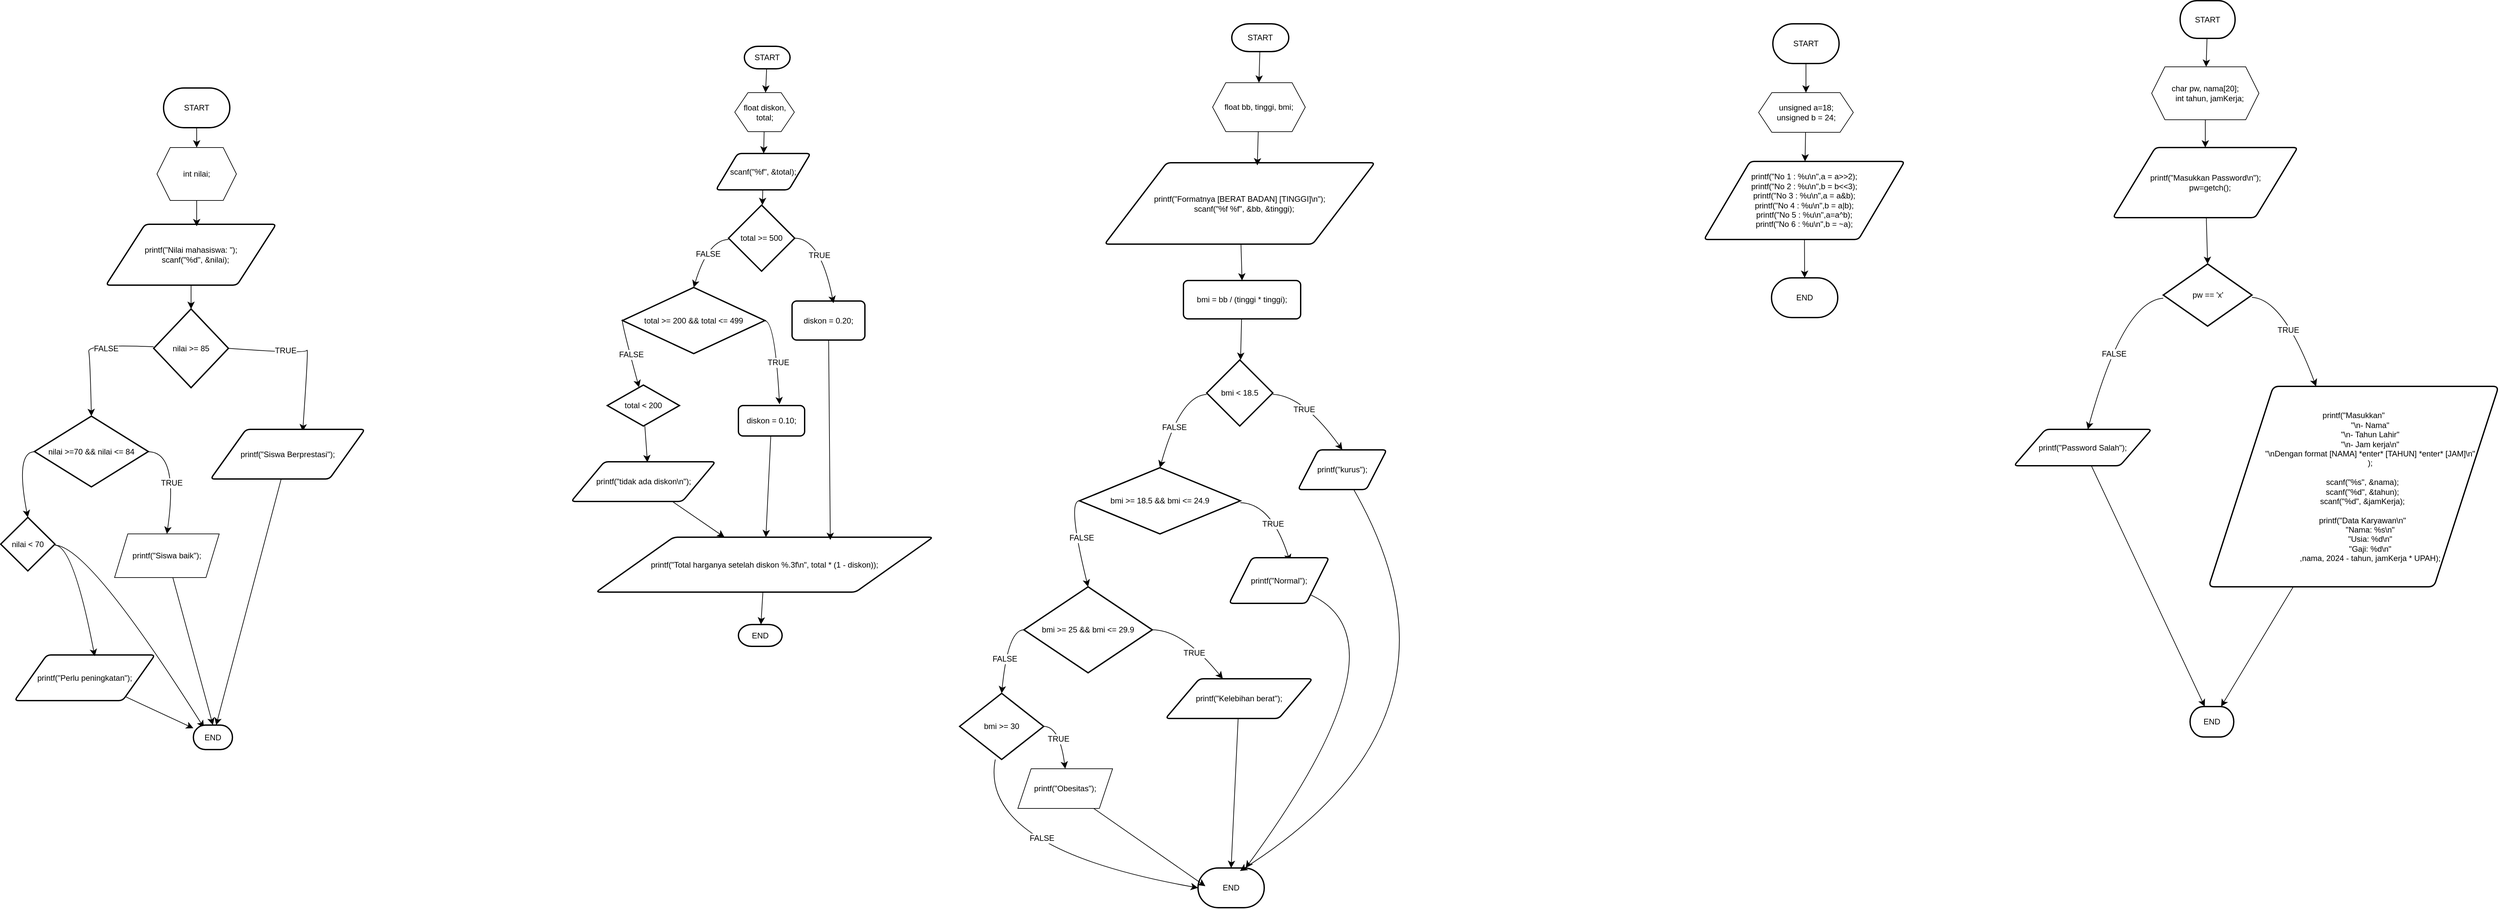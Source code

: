<mxfile version="24.8.0">
  <diagram name="Page-1" id="N0bk4-22KpHHaJqFf_WZ">
    <mxGraphModel dx="1442" dy="1932" grid="0" gridSize="10" guides="1" tooltips="1" connect="1" arrows="1" fold="1" page="0" pageScale="1" pageWidth="850" pageHeight="1100" math="1" shadow="0">
      <root>
        <mxCell id="0" />
        <mxCell id="1" parent="0" />
        <mxCell id="aW1ubNaQqkT1TN15lFtm-4" style="edgeStyle=none;curved=1;rounded=0;orthogonalLoop=1;jettySize=auto;html=1;fontSize=12;startSize=8;endSize=8;" edge="1" parent="1" source="aW1ubNaQqkT1TN15lFtm-1" target="aW1ubNaQqkT1TN15lFtm-3">
          <mxGeometry relative="1" as="geometry" />
        </mxCell>
        <mxCell id="aW1ubNaQqkT1TN15lFtm-1" value="START" style="strokeWidth=2;html=1;shape=mxgraph.flowchart.terminator;whiteSpace=wrap;" vertex="1" parent="1">
          <mxGeometry x="148" y="-237" width="100" height="60" as="geometry" />
        </mxCell>
        <mxCell id="aW1ubNaQqkT1TN15lFtm-2" value="printf(&quot;Nilai mahasiswa: &quot;);&#xa;    scanf(&quot;%d&quot;, &amp;nilai);" style="shape=parallelogram;html=1;strokeWidth=2;perimeter=parallelogramPerimeter;whiteSpace=wrap;rounded=1;arcSize=12;size=0.23;" vertex="1" parent="1">
          <mxGeometry x="61" y="-31" width="257" height="92" as="geometry" />
        </mxCell>
        <mxCell id="aW1ubNaQqkT1TN15lFtm-3" value="int nilai;" style="shape=hexagon;perimeter=hexagonPerimeter2;whiteSpace=wrap;html=1;fixedSize=1;" vertex="1" parent="1">
          <mxGeometry x="138" y="-147" width="120" height="80" as="geometry" />
        </mxCell>
        <mxCell id="aW1ubNaQqkT1TN15lFtm-5" style="edgeStyle=none;curved=1;rounded=0;orthogonalLoop=1;jettySize=auto;html=1;entryX=0.533;entryY=0.033;entryDx=0;entryDy=0;entryPerimeter=0;fontSize=12;startSize=8;endSize=8;" edge="1" parent="1" source="aW1ubNaQqkT1TN15lFtm-3" target="aW1ubNaQqkT1TN15lFtm-2">
          <mxGeometry relative="1" as="geometry" />
        </mxCell>
        <mxCell id="aW1ubNaQqkT1TN15lFtm-9" style="edgeStyle=none;curved=1;rounded=0;orthogonalLoop=1;jettySize=auto;html=1;fontSize=12;startSize=8;endSize=8;exitX=1;exitY=0.5;exitDx=0;exitDy=0;exitPerimeter=0;entryX=0.597;entryY=0.04;entryDx=0;entryDy=0;entryPerimeter=0;" edge="1" parent="1" source="aW1ubNaQqkT1TN15lFtm-6" target="aW1ubNaQqkT1TN15lFtm-8">
          <mxGeometry relative="1" as="geometry">
            <mxPoint x="361" y="157" as="targetPoint" />
            <mxPoint x="246" y="160.002" as="sourcePoint" />
            <Array as="points">
              <mxPoint x="362" y="165" />
              <mxPoint x="367" y="154" />
            </Array>
          </mxGeometry>
        </mxCell>
        <mxCell id="aW1ubNaQqkT1TN15lFtm-12" value="TRUE" style="edgeLabel;html=1;align=center;verticalAlign=middle;resizable=0;points=[];fontSize=12;" vertex="1" connectable="0" parent="aW1ubNaQqkT1TN15lFtm-9">
          <mxGeometry x="-0.33" y="3" relative="1" as="geometry">
            <mxPoint as="offset" />
          </mxGeometry>
        </mxCell>
        <mxCell id="aW1ubNaQqkT1TN15lFtm-6" value="nilai &gt;= 85" style="strokeWidth=2;html=1;shape=mxgraph.flowchart.decision;whiteSpace=wrap;" vertex="1" parent="1">
          <mxGeometry x="133" y="97" width="113" height="119" as="geometry" />
        </mxCell>
        <mxCell id="aW1ubNaQqkT1TN15lFtm-7" style="edgeStyle=none;curved=1;rounded=0;orthogonalLoop=1;jettySize=auto;html=1;entryX=0.5;entryY=0;entryDx=0;entryDy=0;entryPerimeter=0;fontSize=12;startSize=8;endSize=8;" edge="1" parent="1" source="aW1ubNaQqkT1TN15lFtm-2" target="aW1ubNaQqkT1TN15lFtm-6">
          <mxGeometry relative="1" as="geometry" />
        </mxCell>
        <mxCell id="aW1ubNaQqkT1TN15lFtm-28" style="edgeStyle=none;curved=1;rounded=0;orthogonalLoop=1;jettySize=auto;html=1;fontSize=12;startSize=8;endSize=8;" edge="1" parent="1" source="aW1ubNaQqkT1TN15lFtm-8" target="aW1ubNaQqkT1TN15lFtm-27">
          <mxGeometry relative="1" as="geometry" />
        </mxCell>
        <mxCell id="aW1ubNaQqkT1TN15lFtm-8" value="printf(&quot;Siswa Berprestasi&quot;);" style="shape=parallelogram;html=1;strokeWidth=2;perimeter=parallelogramPerimeter;whiteSpace=wrap;rounded=1;arcSize=12;size=0.23;" vertex="1" parent="1">
          <mxGeometry x="219" y="279" width="233" height="75" as="geometry" />
        </mxCell>
        <mxCell id="aW1ubNaQqkT1TN15lFtm-20" style="edgeStyle=none;curved=1;rounded=0;orthogonalLoop=1;jettySize=auto;html=1;entryX=0.5;entryY=0;entryDx=0;entryDy=0;fontSize=12;startSize=8;endSize=8;" edge="1" parent="1" source="aW1ubNaQqkT1TN15lFtm-13" target="aW1ubNaQqkT1TN15lFtm-19">
          <mxGeometry relative="1" as="geometry">
            <Array as="points">
              <mxPoint x="171" y="313" />
            </Array>
          </mxGeometry>
        </mxCell>
        <mxCell id="aW1ubNaQqkT1TN15lFtm-21" value="TRUE" style="edgeLabel;html=1;align=center;verticalAlign=middle;resizable=0;points=[];fontSize=12;" vertex="1" connectable="0" parent="aW1ubNaQqkT1TN15lFtm-20">
          <mxGeometry x="0.099" y="-4" relative="1" as="geometry">
            <mxPoint as="offset" />
          </mxGeometry>
        </mxCell>
        <mxCell id="aW1ubNaQqkT1TN15lFtm-13" value="nilai &gt;=70 &amp;&amp; nilai &lt;= 84" style="strokeWidth=2;html=1;shape=mxgraph.flowchart.decision;whiteSpace=wrap;" vertex="1" parent="1">
          <mxGeometry x="-47" y="259" width="172" height="107" as="geometry" />
        </mxCell>
        <mxCell id="aW1ubNaQqkT1TN15lFtm-14" style="edgeStyle=none;curved=1;rounded=0;orthogonalLoop=1;jettySize=auto;html=1;entryX=0.5;entryY=0;entryDx=0;entryDy=0;entryPerimeter=0;fontSize=12;startSize=8;endSize=8;" edge="1" parent="1" source="aW1ubNaQqkT1TN15lFtm-6" target="aW1ubNaQqkT1TN15lFtm-13">
          <mxGeometry relative="1" as="geometry">
            <Array as="points">
              <mxPoint x="33" y="150" />
              <mxPoint x="37" y="172" />
            </Array>
          </mxGeometry>
        </mxCell>
        <mxCell id="aW1ubNaQqkT1TN15lFtm-15" value="FALSE" style="edgeLabel;html=1;align=center;verticalAlign=middle;resizable=0;points=[];fontSize=12;" vertex="1" connectable="0" parent="aW1ubNaQqkT1TN15lFtm-14">
          <mxGeometry x="-0.309" y="6" relative="1" as="geometry">
            <mxPoint as="offset" />
          </mxGeometry>
        </mxCell>
        <mxCell id="aW1ubNaQqkT1TN15lFtm-19" value="printf(&quot;Siswa baik&quot;);" style="shape=parallelogram;perimeter=parallelogramPerimeter;whiteSpace=wrap;html=1;fixedSize=1;" vertex="1" parent="1">
          <mxGeometry x="74" y="437" width="158" height="66" as="geometry" />
        </mxCell>
        <mxCell id="aW1ubNaQqkT1TN15lFtm-31" style="edgeStyle=none;curved=1;rounded=0;orthogonalLoop=1;jettySize=auto;html=1;fontSize=12;startSize=8;endSize=8;entryX=0.271;entryY=0.108;entryDx=0;entryDy=0;entryPerimeter=0;" edge="1" parent="1" source="aW1ubNaQqkT1TN15lFtm-23" target="aW1ubNaQqkT1TN15lFtm-27">
          <mxGeometry relative="1" as="geometry">
            <mxPoint x="-121" y="808" as="targetPoint" />
            <Array as="points">
              <mxPoint x="36" y="456" />
            </Array>
          </mxGeometry>
        </mxCell>
        <mxCell id="aW1ubNaQqkT1TN15lFtm-23" value="nilai &lt; 70" style="strokeWidth=2;html=1;shape=mxgraph.flowchart.decision;whiteSpace=wrap;" vertex="1" parent="1">
          <mxGeometry x="-98" y="412" width="82" height="81" as="geometry" />
        </mxCell>
        <mxCell id="aW1ubNaQqkT1TN15lFtm-24" style="edgeStyle=none;curved=1;rounded=0;orthogonalLoop=1;jettySize=auto;html=1;entryX=0.5;entryY=0;entryDx=0;entryDy=0;entryPerimeter=0;fontSize=12;startSize=8;endSize=8;" edge="1" parent="1" source="aW1ubNaQqkT1TN15lFtm-13" target="aW1ubNaQqkT1TN15lFtm-23">
          <mxGeometry relative="1" as="geometry">
            <Array as="points">
              <mxPoint x="-76" y="313" />
            </Array>
          </mxGeometry>
        </mxCell>
        <mxCell id="aW1ubNaQqkT1TN15lFtm-30" style="edgeStyle=none;curved=1;rounded=0;orthogonalLoop=1;jettySize=auto;html=1;fontSize=12;startSize=8;endSize=8;" edge="1" parent="1" source="aW1ubNaQqkT1TN15lFtm-25" target="aW1ubNaQqkT1TN15lFtm-27">
          <mxGeometry relative="1" as="geometry" />
        </mxCell>
        <mxCell id="aW1ubNaQqkT1TN15lFtm-25" value="printf(&quot;Perlu peningkatan&quot;);" style="shape=parallelogram;html=1;strokeWidth=2;perimeter=parallelogramPerimeter;whiteSpace=wrap;rounded=1;arcSize=12;size=0.23;" vertex="1" parent="1">
          <mxGeometry x="-77" y="620" width="212" height="69" as="geometry" />
        </mxCell>
        <mxCell id="aW1ubNaQqkT1TN15lFtm-26" style="edgeStyle=none;curved=1;rounded=0;orthogonalLoop=1;jettySize=auto;html=1;entryX=0.571;entryY=0.029;entryDx=0;entryDy=0;entryPerimeter=0;fontSize=12;startSize=8;endSize=8;" edge="1" parent="1" source="aW1ubNaQqkT1TN15lFtm-23" target="aW1ubNaQqkT1TN15lFtm-25">
          <mxGeometry relative="1" as="geometry">
            <Array as="points">
              <mxPoint x="12" y="455" />
            </Array>
          </mxGeometry>
        </mxCell>
        <mxCell id="aW1ubNaQqkT1TN15lFtm-27" value="END" style="strokeWidth=2;html=1;shape=mxgraph.flowchart.terminator;whiteSpace=wrap;" vertex="1" parent="1">
          <mxGeometry x="193" y="726" width="59" height="37" as="geometry" />
        </mxCell>
        <mxCell id="aW1ubNaQqkT1TN15lFtm-29" style="edgeStyle=none;curved=1;rounded=0;orthogonalLoop=1;jettySize=auto;html=1;entryX=0.5;entryY=0;entryDx=0;entryDy=0;entryPerimeter=0;fontSize=12;startSize=8;endSize=8;" edge="1" parent="1" source="aW1ubNaQqkT1TN15lFtm-19" target="aW1ubNaQqkT1TN15lFtm-27">
          <mxGeometry relative="1" as="geometry" />
        </mxCell>
        <mxCell id="aW1ubNaQqkT1TN15lFtm-34" style="edgeStyle=none;curved=1;rounded=0;orthogonalLoop=1;jettySize=auto;html=1;fontSize=12;startSize=8;endSize=8;" edge="1" parent="1" source="aW1ubNaQqkT1TN15lFtm-32" target="aW1ubNaQqkT1TN15lFtm-33">
          <mxGeometry relative="1" as="geometry" />
        </mxCell>
        <mxCell id="aW1ubNaQqkT1TN15lFtm-32" value="START" style="strokeWidth=2;html=1;shape=mxgraph.flowchart.terminator;whiteSpace=wrap;" vertex="1" parent="1">
          <mxGeometry x="1025" y="-300" width="69" height="34" as="geometry" />
        </mxCell>
        <mxCell id="aW1ubNaQqkT1TN15lFtm-37" style="edgeStyle=none;curved=1;rounded=0;orthogonalLoop=1;jettySize=auto;html=1;fontSize=12;startSize=8;endSize=8;" edge="1" parent="1" source="aW1ubNaQqkT1TN15lFtm-33" target="aW1ubNaQqkT1TN15lFtm-36">
          <mxGeometry relative="1" as="geometry" />
        </mxCell>
        <mxCell id="aW1ubNaQqkT1TN15lFtm-33" value="float diskon, total;" style="shape=hexagon;perimeter=hexagonPerimeter2;whiteSpace=wrap;html=1;fixedSize=1;" vertex="1" parent="1">
          <mxGeometry x="1010.5" y="-230" width="90" height="59" as="geometry" />
        </mxCell>
        <mxCell id="aW1ubNaQqkT1TN15lFtm-39" style="edgeStyle=none;curved=1;rounded=0;orthogonalLoop=1;jettySize=auto;html=1;fontSize=12;startSize=8;endSize=8;" edge="1" parent="1" source="aW1ubNaQqkT1TN15lFtm-36" target="aW1ubNaQqkT1TN15lFtm-38">
          <mxGeometry relative="1" as="geometry" />
        </mxCell>
        <mxCell id="aW1ubNaQqkT1TN15lFtm-36" value="scanf(&quot;%f&quot;, &amp;total);" style="shape=parallelogram;html=1;strokeWidth=2;perimeter=parallelogramPerimeter;whiteSpace=wrap;rounded=1;arcSize=12;size=0.23;" vertex="1" parent="1">
          <mxGeometry x="982" y="-138" width="143" height="55" as="geometry" />
        </mxCell>
        <mxCell id="aW1ubNaQqkT1TN15lFtm-38" value="total &gt;= 500" style="strokeWidth=2;html=1;shape=mxgraph.flowchart.decision;whiteSpace=wrap;" vertex="1" parent="1">
          <mxGeometry x="1001" y="-60" width="100" height="100" as="geometry" />
        </mxCell>
        <mxCell id="aW1ubNaQqkT1TN15lFtm-40" value="diskon = 0.20;" style="rounded=1;whiteSpace=wrap;html=1;absoluteArcSize=1;arcSize=14;strokeWidth=2;" vertex="1" parent="1">
          <mxGeometry x="1097" y="85" width="110" height="59" as="geometry" />
        </mxCell>
        <mxCell id="aW1ubNaQqkT1TN15lFtm-41" style="edgeStyle=none;curved=1;rounded=0;orthogonalLoop=1;jettySize=auto;html=1;entryX=0.569;entryY=0.056;entryDx=0;entryDy=0;entryPerimeter=0;fontSize=12;startSize=8;endSize=8;" edge="1" parent="1" source="aW1ubNaQqkT1TN15lFtm-38" target="aW1ubNaQqkT1TN15lFtm-40">
          <mxGeometry relative="1" as="geometry">
            <Array as="points">
              <mxPoint x="1140" y="-10" />
            </Array>
          </mxGeometry>
        </mxCell>
        <mxCell id="aW1ubNaQqkT1TN15lFtm-49" value="TRUE" style="edgeLabel;html=1;align=center;verticalAlign=middle;resizable=0;points=[];fontSize=12;" vertex="1" connectable="0" parent="aW1ubNaQqkT1TN15lFtm-41">
          <mxGeometry x="-0.087" y="-7" relative="1" as="geometry">
            <mxPoint as="offset" />
          </mxGeometry>
        </mxCell>
        <mxCell id="aW1ubNaQqkT1TN15lFtm-43" value="total &gt;= 200 &amp;&amp; total &lt;= 499" style="strokeWidth=2;html=1;shape=mxgraph.flowchart.decision;whiteSpace=wrap;" vertex="1" parent="1">
          <mxGeometry x="841" y="64.5" width="215" height="100" as="geometry" />
        </mxCell>
        <mxCell id="aW1ubNaQqkT1TN15lFtm-44" style="edgeStyle=none;curved=1;rounded=0;orthogonalLoop=1;jettySize=auto;html=1;entryX=0.5;entryY=0;entryDx=0;entryDy=0;entryPerimeter=0;fontSize=12;startSize=8;endSize=8;" edge="1" parent="1" source="aW1ubNaQqkT1TN15lFtm-38" target="aW1ubNaQqkT1TN15lFtm-43">
          <mxGeometry relative="1" as="geometry">
            <Array as="points">
              <mxPoint x="970" y="-7" />
            </Array>
          </mxGeometry>
        </mxCell>
        <mxCell id="aW1ubNaQqkT1TN15lFtm-50" value="FALSE" style="edgeLabel;html=1;align=center;verticalAlign=middle;resizable=0;points=[];fontSize=12;" vertex="1" connectable="0" parent="aW1ubNaQqkT1TN15lFtm-44">
          <mxGeometry x="-0.047" y="6" relative="1" as="geometry">
            <mxPoint as="offset" />
          </mxGeometry>
        </mxCell>
        <mxCell id="aW1ubNaQqkT1TN15lFtm-58" style="edgeStyle=none;curved=1;rounded=0;orthogonalLoop=1;jettySize=auto;html=1;fontSize=12;startSize=8;endSize=8;" edge="1" parent="1" source="aW1ubNaQqkT1TN15lFtm-45" target="aW1ubNaQqkT1TN15lFtm-56">
          <mxGeometry relative="1" as="geometry" />
        </mxCell>
        <mxCell id="aW1ubNaQqkT1TN15lFtm-45" value="diskon = 0.10;" style="rounded=1;whiteSpace=wrap;html=1;absoluteArcSize=1;arcSize=14;strokeWidth=2;" vertex="1" parent="1">
          <mxGeometry x="1016" y="243" width="100" height="46" as="geometry" />
        </mxCell>
        <mxCell id="aW1ubNaQqkT1TN15lFtm-46" style="edgeStyle=none;curved=1;rounded=0;orthogonalLoop=1;jettySize=auto;html=1;entryX=0.621;entryY=-0.04;entryDx=0;entryDy=0;entryPerimeter=0;fontSize=12;startSize=8;endSize=8;" edge="1" parent="1" source="aW1ubNaQqkT1TN15lFtm-43" target="aW1ubNaQqkT1TN15lFtm-45">
          <mxGeometry relative="1" as="geometry">
            <Array as="points">
              <mxPoint x="1071" y="115" />
            </Array>
          </mxGeometry>
        </mxCell>
        <mxCell id="aW1ubNaQqkT1TN15lFtm-51" value="TRUE" style="edgeLabel;html=1;align=center;verticalAlign=middle;resizable=0;points=[];fontSize=12;" vertex="1" connectable="0" parent="aW1ubNaQqkT1TN15lFtm-46">
          <mxGeometry x="0.1" y="1" relative="1" as="geometry">
            <mxPoint as="offset" />
          </mxGeometry>
        </mxCell>
        <mxCell id="aW1ubNaQqkT1TN15lFtm-54" style="edgeStyle=none;curved=1;rounded=0;orthogonalLoop=1;jettySize=auto;html=1;entryX=0.528;entryY=0.012;entryDx=0;entryDy=0;fontSize=12;startSize=8;endSize=8;entryPerimeter=0;" edge="1" parent="1" source="aW1ubNaQqkT1TN15lFtm-47" target="aW1ubNaQqkT1TN15lFtm-53">
          <mxGeometry relative="1" as="geometry" />
        </mxCell>
        <mxCell id="aW1ubNaQqkT1TN15lFtm-47" value="total &lt; 200" style="strokeWidth=2;html=1;shape=mxgraph.flowchart.decision;whiteSpace=wrap;" vertex="1" parent="1">
          <mxGeometry x="818" y="212" width="109" height="62" as="geometry" />
        </mxCell>
        <mxCell id="aW1ubNaQqkT1TN15lFtm-48" style="edgeStyle=none;curved=1;rounded=0;orthogonalLoop=1;jettySize=auto;html=1;entryX=0.44;entryY=0.055;entryDx=0;entryDy=0;entryPerimeter=0;fontSize=12;startSize=8;endSize=8;" edge="1" parent="1" source="aW1ubNaQqkT1TN15lFtm-43" target="aW1ubNaQqkT1TN15lFtm-47">
          <mxGeometry relative="1" as="geometry">
            <Array as="points">
              <mxPoint x="838" y="113" />
            </Array>
          </mxGeometry>
        </mxCell>
        <mxCell id="aW1ubNaQqkT1TN15lFtm-52" value="FALSE" style="edgeLabel;html=1;align=center;verticalAlign=middle;resizable=0;points=[];fontSize=12;" vertex="1" connectable="0" parent="aW1ubNaQqkT1TN15lFtm-48">
          <mxGeometry x="0.055" y="1" relative="1" as="geometry">
            <mxPoint as="offset" />
          </mxGeometry>
        </mxCell>
        <mxCell id="aW1ubNaQqkT1TN15lFtm-59" style="edgeStyle=none;curved=1;rounded=0;orthogonalLoop=1;jettySize=auto;html=1;fontSize=12;startSize=8;endSize=8;" edge="1" parent="1" source="aW1ubNaQqkT1TN15lFtm-53" target="aW1ubNaQqkT1TN15lFtm-56">
          <mxGeometry relative="1" as="geometry" />
        </mxCell>
        <mxCell id="aW1ubNaQqkT1TN15lFtm-53" value="printf(&quot;tidak ada diskon\n&quot;);" style="shape=parallelogram;html=1;strokeWidth=2;perimeter=parallelogramPerimeter;whiteSpace=wrap;rounded=1;arcSize=12;size=0.23;" vertex="1" parent="1">
          <mxGeometry x="763.5" y="328" width="218" height="60" as="geometry" />
        </mxCell>
        <mxCell id="aW1ubNaQqkT1TN15lFtm-61" style="edgeStyle=none;curved=1;rounded=0;orthogonalLoop=1;jettySize=auto;html=1;fontSize=12;startSize=8;endSize=8;" edge="1" parent="1" source="aW1ubNaQqkT1TN15lFtm-56" target="aW1ubNaQqkT1TN15lFtm-60">
          <mxGeometry relative="1" as="geometry" />
        </mxCell>
        <mxCell id="aW1ubNaQqkT1TN15lFtm-56" value="printf(&quot;Total harganya setelah diskon %.3f\n&quot;, total * (1 - diskon));" style="shape=parallelogram;html=1;strokeWidth=2;perimeter=parallelogramPerimeter;whiteSpace=wrap;rounded=1;arcSize=12;size=0.23;" vertex="1" parent="1">
          <mxGeometry x="801" y="442" width="509" height="83" as="geometry" />
        </mxCell>
        <mxCell id="aW1ubNaQqkT1TN15lFtm-57" style="edgeStyle=none;curved=1;rounded=0;orthogonalLoop=1;jettySize=auto;html=1;entryX=0.695;entryY=0.05;entryDx=0;entryDy=0;entryPerimeter=0;fontSize=12;startSize=8;endSize=8;" edge="1" parent="1" source="aW1ubNaQqkT1TN15lFtm-40" target="aW1ubNaQqkT1TN15lFtm-56">
          <mxGeometry relative="1" as="geometry" />
        </mxCell>
        <mxCell id="aW1ubNaQqkT1TN15lFtm-60" value="END" style="strokeWidth=2;html=1;shape=mxgraph.flowchart.terminator;whiteSpace=wrap;" vertex="1" parent="1">
          <mxGeometry x="1016" y="574" width="66" height="33" as="geometry" />
        </mxCell>
        <mxCell id="aW1ubNaQqkT1TN15lFtm-64" style="edgeStyle=none;curved=1;rounded=0;orthogonalLoop=1;jettySize=auto;html=1;entryX=0.5;entryY=0;entryDx=0;entryDy=0;fontSize=12;startSize=8;endSize=8;" edge="1" parent="1" source="aW1ubNaQqkT1TN15lFtm-62" target="aW1ubNaQqkT1TN15lFtm-63">
          <mxGeometry relative="1" as="geometry" />
        </mxCell>
        <mxCell id="aW1ubNaQqkT1TN15lFtm-62" value="START" style="strokeWidth=2;html=1;shape=mxgraph.flowchart.terminator;whiteSpace=wrap;" vertex="1" parent="1">
          <mxGeometry x="1761" y="-334" width="86" height="42" as="geometry" />
        </mxCell>
        <mxCell id="aW1ubNaQqkT1TN15lFtm-63" value="float bb, tinggi, bmi;" style="shape=hexagon;perimeter=hexagonPerimeter2;whiteSpace=wrap;html=1;fixedSize=1;" vertex="1" parent="1">
          <mxGeometry x="1732" y="-245" width="140" height="74" as="geometry" />
        </mxCell>
        <mxCell id="aW1ubNaQqkT1TN15lFtm-68" style="edgeStyle=none;curved=1;rounded=0;orthogonalLoop=1;jettySize=auto;html=1;entryX=0.5;entryY=0;entryDx=0;entryDy=0;fontSize=12;startSize=8;endSize=8;" edge="1" parent="1" source="aW1ubNaQqkT1TN15lFtm-65" target="aW1ubNaQqkT1TN15lFtm-67">
          <mxGeometry relative="1" as="geometry" />
        </mxCell>
        <mxCell id="aW1ubNaQqkT1TN15lFtm-65" value="printf(&quot;Formatnya [BERAT BADAN] [TINGGI]\n&quot;);&#xa;    scanf(&quot;%f %f&quot;, &amp;bb, &amp;tinggi);" style="shape=parallelogram;html=1;strokeWidth=2;perimeter=parallelogramPerimeter;whiteSpace=wrap;rounded=1;arcSize=12;size=0.23;" vertex="1" parent="1">
          <mxGeometry x="1569" y="-124" width="408" height="123" as="geometry" />
        </mxCell>
        <mxCell id="aW1ubNaQqkT1TN15lFtm-66" style="edgeStyle=none;curved=1;rounded=0;orthogonalLoop=1;jettySize=auto;html=1;entryX=0.565;entryY=0.033;entryDx=0;entryDy=0;entryPerimeter=0;fontSize=12;startSize=8;endSize=8;" edge="1" parent="1" source="aW1ubNaQqkT1TN15lFtm-63" target="aW1ubNaQqkT1TN15lFtm-65">
          <mxGeometry relative="1" as="geometry" />
        </mxCell>
        <mxCell id="aW1ubNaQqkT1TN15lFtm-72" style="edgeStyle=none;curved=1;rounded=0;orthogonalLoop=1;jettySize=auto;html=1;fontSize=12;startSize=8;endSize=8;" edge="1" parent="1" source="aW1ubNaQqkT1TN15lFtm-67" target="aW1ubNaQqkT1TN15lFtm-69">
          <mxGeometry relative="1" as="geometry" />
        </mxCell>
        <mxCell id="aW1ubNaQqkT1TN15lFtm-67" value="bmi = bb / (tinggi * tinggi);" style="rounded=1;whiteSpace=wrap;html=1;absoluteArcSize=1;arcSize=14;strokeWidth=2;" vertex="1" parent="1">
          <mxGeometry x="1688" y="54" width="177" height="58" as="geometry" />
        </mxCell>
        <mxCell id="aW1ubNaQqkT1TN15lFtm-78" style="edgeStyle=none;curved=1;rounded=0;orthogonalLoop=1;jettySize=auto;html=1;entryX=0.5;entryY=0;entryDx=0;entryDy=0;fontSize=12;startSize=8;endSize=8;" edge="1" parent="1" source="aW1ubNaQqkT1TN15lFtm-69" target="aW1ubNaQqkT1TN15lFtm-77">
          <mxGeometry relative="1" as="geometry">
            <Array as="points">
              <mxPoint x="1869" y="228" />
            </Array>
          </mxGeometry>
        </mxCell>
        <mxCell id="aW1ubNaQqkT1TN15lFtm-85" value="TRUE" style="edgeLabel;html=1;align=center;verticalAlign=middle;resizable=0;points=[];fontSize=12;" vertex="1" connectable="0" parent="aW1ubNaQqkT1TN15lFtm-78">
          <mxGeometry x="-0.126" y="-12" relative="1" as="geometry">
            <mxPoint y="-1" as="offset" />
          </mxGeometry>
        </mxCell>
        <mxCell id="aW1ubNaQqkT1TN15lFtm-69" value="bmi &lt; 18.5" style="strokeWidth=2;html=1;shape=mxgraph.flowchart.decision;whiteSpace=wrap;" vertex="1" parent="1">
          <mxGeometry x="1723" y="174" width="100" height="100" as="geometry" />
        </mxCell>
        <mxCell id="aW1ubNaQqkT1TN15lFtm-80" style="edgeStyle=none;curved=1;rounded=0;orthogonalLoop=1;jettySize=auto;html=1;fontSize=12;startSize=8;endSize=8;entryX=0.608;entryY=0.084;entryDx=0;entryDy=0;entryPerimeter=0;" edge="1" parent="1" source="aW1ubNaQqkT1TN15lFtm-70" target="aW1ubNaQqkT1TN15lFtm-79">
          <mxGeometry relative="1" as="geometry">
            <mxPoint x="1851.846" y="387" as="targetPoint" />
            <Array as="points">
              <mxPoint x="1821" y="391" />
            </Array>
          </mxGeometry>
        </mxCell>
        <mxCell id="aW1ubNaQqkT1TN15lFtm-87" value="TRUE" style="edgeLabel;html=1;align=center;verticalAlign=middle;resizable=0;points=[];fontSize=12;" vertex="1" connectable="0" parent="aW1ubNaQqkT1TN15lFtm-80">
          <mxGeometry x="0.106" y="-8" relative="1" as="geometry">
            <mxPoint as="offset" />
          </mxGeometry>
        </mxCell>
        <mxCell id="aW1ubNaQqkT1TN15lFtm-70" value="bmi &gt;= 18.5 &amp;&amp; bmi &lt;= 24.9" style="strokeWidth=2;html=1;shape=mxgraph.flowchart.decision;whiteSpace=wrap;" vertex="1" parent="1">
          <mxGeometry x="1531" y="337" width="243" height="100" as="geometry" />
        </mxCell>
        <mxCell id="aW1ubNaQqkT1TN15lFtm-82" style="edgeStyle=none;curved=1;rounded=0;orthogonalLoop=1;jettySize=auto;html=1;fontSize=12;startSize=8;endSize=8;" edge="1" parent="1" source="aW1ubNaQqkT1TN15lFtm-71" target="aW1ubNaQqkT1TN15lFtm-81">
          <mxGeometry relative="1" as="geometry">
            <Array as="points">
              <mxPoint x="1687" y="582" />
            </Array>
          </mxGeometry>
        </mxCell>
        <mxCell id="aW1ubNaQqkT1TN15lFtm-89" value="TRUE" style="edgeLabel;html=1;align=center;verticalAlign=middle;resizable=0;points=[];fontSize=12;" vertex="1" connectable="0" parent="aW1ubNaQqkT1TN15lFtm-82">
          <mxGeometry x="0.189" y="-9" relative="1" as="geometry">
            <mxPoint as="offset" />
          </mxGeometry>
        </mxCell>
        <mxCell id="aW1ubNaQqkT1TN15lFtm-71" value="bmi &gt;= 25 &amp;&amp; bmi &lt;= 29.9" style="strokeWidth=2;html=1;shape=mxgraph.flowchart.decision;whiteSpace=wrap;" vertex="1" parent="1">
          <mxGeometry x="1447" y="517" width="194" height="130" as="geometry" />
        </mxCell>
        <mxCell id="aW1ubNaQqkT1TN15lFtm-73" style="edgeStyle=none;curved=1;rounded=0;orthogonalLoop=1;jettySize=auto;html=1;entryX=0.5;entryY=0;entryDx=0;entryDy=0;entryPerimeter=0;fontSize=12;startSize=8;endSize=8;" edge="1" parent="1" source="aW1ubNaQqkT1TN15lFtm-69" target="aW1ubNaQqkT1TN15lFtm-70">
          <mxGeometry relative="1" as="geometry">
            <Array as="points">
              <mxPoint x="1683" y="228" />
            </Array>
          </mxGeometry>
        </mxCell>
        <mxCell id="aW1ubNaQqkT1TN15lFtm-86" value="FALSE" style="edgeLabel;html=1;align=center;verticalAlign=middle;resizable=0;points=[];fontSize=12;" vertex="1" connectable="0" parent="aW1ubNaQqkT1TN15lFtm-73">
          <mxGeometry x="0.175" y="4" relative="1" as="geometry">
            <mxPoint y="-1" as="offset" />
          </mxGeometry>
        </mxCell>
        <mxCell id="aW1ubNaQqkT1TN15lFtm-74" style="edgeStyle=none;curved=1;rounded=0;orthogonalLoop=1;jettySize=auto;html=1;entryX=0.5;entryY=0;entryDx=0;entryDy=0;entryPerimeter=0;fontSize=12;startSize=8;endSize=8;" edge="1" parent="1" source="aW1ubNaQqkT1TN15lFtm-70" target="aW1ubNaQqkT1TN15lFtm-71">
          <mxGeometry relative="1" as="geometry">
            <Array as="points">
              <mxPoint x="1512" y="387" />
            </Array>
          </mxGeometry>
        </mxCell>
        <mxCell id="aW1ubNaQqkT1TN15lFtm-88" value="FALSE" style="edgeLabel;html=1;align=center;verticalAlign=middle;resizable=0;points=[];fontSize=12;" vertex="1" connectable="0" parent="aW1ubNaQqkT1TN15lFtm-74">
          <mxGeometry x="0.012" y="8" relative="1" as="geometry">
            <mxPoint y="1" as="offset" />
          </mxGeometry>
        </mxCell>
        <mxCell id="aW1ubNaQqkT1TN15lFtm-84" style="edgeStyle=none;curved=1;rounded=0;orthogonalLoop=1;jettySize=auto;html=1;entryX=0.5;entryY=0;entryDx=0;entryDy=0;fontSize=12;startSize=8;endSize=8;" edge="1" parent="1" source="aW1ubNaQqkT1TN15lFtm-75" target="aW1ubNaQqkT1TN15lFtm-83">
          <mxGeometry relative="1" as="geometry">
            <Array as="points">
              <mxPoint x="1501" y="728" />
            </Array>
          </mxGeometry>
        </mxCell>
        <mxCell id="aW1ubNaQqkT1TN15lFtm-91" value="TRUE" style="edgeLabel;html=1;align=center;verticalAlign=middle;resizable=0;points=[];fontSize=12;" vertex="1" connectable="0" parent="aW1ubNaQqkT1TN15lFtm-84">
          <mxGeometry x="-0.054" y="-5" relative="1" as="geometry">
            <mxPoint as="offset" />
          </mxGeometry>
        </mxCell>
        <mxCell id="aW1ubNaQqkT1TN15lFtm-75" value="bmi &gt;= 30" style="strokeWidth=2;html=1;shape=mxgraph.flowchart.decision;whiteSpace=wrap;" vertex="1" parent="1">
          <mxGeometry x="1350" y="678" width="127" height="100" as="geometry" />
        </mxCell>
        <mxCell id="aW1ubNaQqkT1TN15lFtm-76" style="edgeStyle=none;curved=1;rounded=0;orthogonalLoop=1;jettySize=auto;html=1;entryX=0.5;entryY=0;entryDx=0;entryDy=0;entryPerimeter=0;fontSize=12;startSize=8;endSize=8;" edge="1" parent="1" source="aW1ubNaQqkT1TN15lFtm-71" target="aW1ubNaQqkT1TN15lFtm-75">
          <mxGeometry relative="1" as="geometry">
            <Array as="points">
              <mxPoint x="1423" y="582" />
            </Array>
          </mxGeometry>
        </mxCell>
        <mxCell id="aW1ubNaQqkT1TN15lFtm-90" value="FALSE" style="edgeLabel;html=1;align=center;verticalAlign=middle;resizable=0;points=[];fontSize=12;" vertex="1" connectable="0" parent="aW1ubNaQqkT1TN15lFtm-76">
          <mxGeometry x="0.141" y="-1" relative="1" as="geometry">
            <mxPoint as="offset" />
          </mxGeometry>
        </mxCell>
        <mxCell id="aW1ubNaQqkT1TN15lFtm-77" value="printf(&quot;kurus&quot;);" style="shape=parallelogram;html=1;strokeWidth=2;perimeter=parallelogramPerimeter;whiteSpace=wrap;rounded=1;arcSize=12;size=0.23;" vertex="1" parent="1">
          <mxGeometry x="1861" y="310" width="134" height="60" as="geometry" />
        </mxCell>
        <mxCell id="aW1ubNaQqkT1TN15lFtm-94" style="edgeStyle=none;curved=1;rounded=0;orthogonalLoop=1;jettySize=auto;html=1;fontSize=12;startSize=8;endSize=8;" edge="1" parent="1" source="aW1ubNaQqkT1TN15lFtm-79" target="aW1ubNaQqkT1TN15lFtm-92">
          <mxGeometry relative="1" as="geometry">
            <Array as="points">
              <mxPoint x="2033" y="599" />
            </Array>
          </mxGeometry>
        </mxCell>
        <mxCell id="aW1ubNaQqkT1TN15lFtm-79" value="printf(&quot;Normal&quot;);" style="shape=parallelogram;html=1;strokeWidth=2;perimeter=parallelogramPerimeter;whiteSpace=wrap;rounded=1;arcSize=12;size=0.23;" vertex="1" parent="1">
          <mxGeometry x="1757" y="473" width="151" height="69" as="geometry" />
        </mxCell>
        <mxCell id="aW1ubNaQqkT1TN15lFtm-81" value="printf(&quot;Kelebihan berat&quot;);" style="shape=parallelogram;html=1;strokeWidth=2;perimeter=parallelogramPerimeter;whiteSpace=wrap;rounded=1;arcSize=12;size=0.23;" vertex="1" parent="1">
          <mxGeometry x="1661" y="656" width="222" height="60" as="geometry" />
        </mxCell>
        <mxCell id="aW1ubNaQqkT1TN15lFtm-83" value="printf(&quot;Obesitas&quot;);" style="shape=parallelogram;perimeter=parallelogramPerimeter;whiteSpace=wrap;html=1;fixedSize=1;" vertex="1" parent="1">
          <mxGeometry x="1438" y="792" width="143" height="60" as="geometry" />
        </mxCell>
        <mxCell id="aW1ubNaQqkT1TN15lFtm-92" value="END" style="strokeWidth=2;html=1;shape=mxgraph.flowchart.terminator;whiteSpace=wrap;" vertex="1" parent="1">
          <mxGeometry x="1710" y="942" width="100" height="60" as="geometry" />
        </mxCell>
        <mxCell id="aW1ubNaQqkT1TN15lFtm-93" style="edgeStyle=none;curved=1;rounded=0;orthogonalLoop=1;jettySize=auto;html=1;entryX=0.634;entryY=0.074;entryDx=0;entryDy=0;entryPerimeter=0;fontSize=12;startSize=8;endSize=8;" edge="1" parent="1" source="aW1ubNaQqkT1TN15lFtm-77" target="aW1ubNaQqkT1TN15lFtm-92">
          <mxGeometry relative="1" as="geometry">
            <Array as="points">
              <mxPoint x="2141" y="713" />
            </Array>
          </mxGeometry>
        </mxCell>
        <mxCell id="aW1ubNaQqkT1TN15lFtm-95" style="edgeStyle=none;curved=1;rounded=0;orthogonalLoop=1;jettySize=auto;html=1;entryX=0.5;entryY=0;entryDx=0;entryDy=0;entryPerimeter=0;fontSize=12;startSize=8;endSize=8;" edge="1" parent="1" source="aW1ubNaQqkT1TN15lFtm-81" target="aW1ubNaQqkT1TN15lFtm-92">
          <mxGeometry relative="1" as="geometry" />
        </mxCell>
        <mxCell id="aW1ubNaQqkT1TN15lFtm-96" style="edgeStyle=none;curved=1;rounded=0;orthogonalLoop=1;jettySize=auto;html=1;entryX=0.111;entryY=0.459;entryDx=0;entryDy=0;entryPerimeter=0;fontSize=12;startSize=8;endSize=8;" edge="1" parent="1" source="aW1ubNaQqkT1TN15lFtm-83" target="aW1ubNaQqkT1TN15lFtm-92">
          <mxGeometry relative="1" as="geometry" />
        </mxCell>
        <mxCell id="aW1ubNaQqkT1TN15lFtm-97" style="edgeStyle=none;curved=1;rounded=0;orthogonalLoop=1;jettySize=auto;html=1;entryX=0;entryY=0.5;entryDx=0;entryDy=0;entryPerimeter=0;fontSize=12;startSize=8;endSize=8;" edge="1" parent="1" source="aW1ubNaQqkT1TN15lFtm-75" target="aW1ubNaQqkT1TN15lFtm-92">
          <mxGeometry relative="1" as="geometry">
            <Array as="points">
              <mxPoint x="1378" y="913" />
            </Array>
          </mxGeometry>
        </mxCell>
        <mxCell id="aW1ubNaQqkT1TN15lFtm-98" value="FALSE" style="edgeLabel;html=1;align=center;verticalAlign=middle;resizable=0;points=[];fontSize=12;" vertex="1" connectable="0" parent="aW1ubNaQqkT1TN15lFtm-97">
          <mxGeometry x="-0.03" y="32" relative="1" as="geometry">
            <mxPoint x="-1" y="-1" as="offset" />
          </mxGeometry>
        </mxCell>
        <mxCell id="aW1ubNaQqkT1TN15lFtm-101" style="edgeStyle=none;curved=1;rounded=0;orthogonalLoop=1;jettySize=auto;html=1;fontSize=12;startSize=8;endSize=8;" edge="1" parent="1" source="aW1ubNaQqkT1TN15lFtm-99" target="aW1ubNaQqkT1TN15lFtm-100">
          <mxGeometry relative="1" as="geometry" />
        </mxCell>
        <mxCell id="aW1ubNaQqkT1TN15lFtm-99" value="START" style="strokeWidth=2;html=1;shape=mxgraph.flowchart.terminator;whiteSpace=wrap;" vertex="1" parent="1">
          <mxGeometry x="2578" y="-334" width="100" height="60" as="geometry" />
        </mxCell>
        <mxCell id="aW1ubNaQqkT1TN15lFtm-103" style="edgeStyle=none;curved=1;rounded=0;orthogonalLoop=1;jettySize=auto;html=1;fontSize=12;startSize=8;endSize=8;" edge="1" parent="1" source="aW1ubNaQqkT1TN15lFtm-100" target="aW1ubNaQqkT1TN15lFtm-102">
          <mxGeometry relative="1" as="geometry" />
        </mxCell>
        <mxCell id="aW1ubNaQqkT1TN15lFtm-100" value="unsigned a=18;&#xa;unsigned b = 24;" style="shape=hexagon;perimeter=hexagonPerimeter2;whiteSpace=wrap;html=1;fixedSize=1;" vertex="1" parent="1">
          <mxGeometry x="2556.5" y="-230" width="143" height="60" as="geometry" />
        </mxCell>
        <mxCell id="aW1ubNaQqkT1TN15lFtm-102" value="printf(&quot;No 1 : %u\n&quot;,a = a&gt;&gt;2);&#xa;printf(&quot;No 2 : %u\n&quot;,b = b&lt;&lt;3);&#xa;printf(&quot;No 3 : %u\n&quot;,a = a&amp;b);&#xa;printf(&quot;No 4 : %u\n&quot;,b = a|b);&#xa;printf(&quot;No 5 : %u\n&quot;,a=a^b);&#xa;printf(&quot;No 6 : %u\n&quot;,b = ~a);" style="shape=parallelogram;html=1;strokeWidth=2;perimeter=parallelogramPerimeter;whiteSpace=wrap;rounded=1;arcSize=12;size=0.23;" vertex="1" parent="1">
          <mxGeometry x="2474" y="-126" width="303" height="118" as="geometry" />
        </mxCell>
        <mxCell id="aW1ubNaQqkT1TN15lFtm-104" value="END" style="strokeWidth=2;html=1;shape=mxgraph.flowchart.terminator;whiteSpace=wrap;" vertex="1" parent="1">
          <mxGeometry x="2576" y="50" width="100" height="60" as="geometry" />
        </mxCell>
        <mxCell id="aW1ubNaQqkT1TN15lFtm-105" style="edgeStyle=none;curved=1;rounded=0;orthogonalLoop=1;jettySize=auto;html=1;entryX=0.5;entryY=0;entryDx=0;entryDy=0;entryPerimeter=0;fontSize=12;startSize=8;endSize=8;" edge="1" parent="1" source="aW1ubNaQqkT1TN15lFtm-102" target="aW1ubNaQqkT1TN15lFtm-104">
          <mxGeometry relative="1" as="geometry" />
        </mxCell>
        <mxCell id="aW1ubNaQqkT1TN15lFtm-108" style="edgeStyle=none;curved=1;rounded=0;orthogonalLoop=1;jettySize=auto;html=1;fontSize=12;startSize=8;endSize=8;" edge="1" parent="1" source="aW1ubNaQqkT1TN15lFtm-106" target="aW1ubNaQqkT1TN15lFtm-107">
          <mxGeometry relative="1" as="geometry" />
        </mxCell>
        <mxCell id="aW1ubNaQqkT1TN15lFtm-106" value="START" style="strokeWidth=2;html=1;shape=mxgraph.flowchart.terminator;whiteSpace=wrap;" vertex="1" parent="1">
          <mxGeometry x="3193" y="-369" width="83" height="57" as="geometry" />
        </mxCell>
        <mxCell id="aW1ubNaQqkT1TN15lFtm-111" style="edgeStyle=none;curved=1;rounded=0;orthogonalLoop=1;jettySize=auto;html=1;fontSize=12;startSize=8;endSize=8;" edge="1" parent="1" source="aW1ubNaQqkT1TN15lFtm-107" target="aW1ubNaQqkT1TN15lFtm-110">
          <mxGeometry relative="1" as="geometry" />
        </mxCell>
        <mxCell id="aW1ubNaQqkT1TN15lFtm-107" value="char pw, nama[20];&#xa;    int tahun, jamKerja;" style="shape=hexagon;perimeter=hexagonPerimeter2;whiteSpace=wrap;html=1;fixedSize=1;" vertex="1" parent="1">
          <mxGeometry x="3150" y="-269" width="162" height="80" as="geometry" />
        </mxCell>
        <mxCell id="aW1ubNaQqkT1TN15lFtm-115" style="edgeStyle=none;curved=1;rounded=0;orthogonalLoop=1;jettySize=auto;html=1;fontSize=12;startSize=8;endSize=8;entryX=0.5;entryY=0;entryDx=0;entryDy=0;entryPerimeter=0;" edge="1" parent="1" source="aW1ubNaQqkT1TN15lFtm-110" target="aW1ubNaQqkT1TN15lFtm-112">
          <mxGeometry relative="1" as="geometry" />
        </mxCell>
        <mxCell id="aW1ubNaQqkT1TN15lFtm-110" value="printf(&quot;Masukkan Password\n&quot;);&#xa;    pw=getch();" style="shape=parallelogram;html=1;strokeWidth=2;perimeter=parallelogramPerimeter;whiteSpace=wrap;rounded=1;arcSize=12;size=0.23;" vertex="1" parent="1">
          <mxGeometry x="3091.5" y="-147" width="279" height="106" as="geometry" />
        </mxCell>
        <mxCell id="aW1ubNaQqkT1TN15lFtm-114" style="edgeStyle=none;curved=1;rounded=0;orthogonalLoop=1;jettySize=auto;html=1;fontSize=12;startSize=8;endSize=8;" edge="1" parent="1" source="aW1ubNaQqkT1TN15lFtm-112" target="aW1ubNaQqkT1TN15lFtm-113">
          <mxGeometry relative="1" as="geometry">
            <Array as="points">
              <mxPoint x="3349" y="82" />
            </Array>
          </mxGeometry>
        </mxCell>
        <mxCell id="aW1ubNaQqkT1TN15lFtm-116" value="TRUE" style="edgeLabel;html=1;align=center;verticalAlign=middle;resizable=0;points=[];fontSize=12;" vertex="1" connectable="0" parent="aW1ubNaQqkT1TN15lFtm-114">
          <mxGeometry x="0.005" y="-10" relative="1" as="geometry">
            <mxPoint y="-1" as="offset" />
          </mxGeometry>
        </mxCell>
        <mxCell id="aW1ubNaQqkT1TN15lFtm-118" style="edgeStyle=none;curved=1;rounded=0;orthogonalLoop=1;jettySize=auto;html=1;fontSize=12;startSize=8;endSize=8;" edge="1" parent="1" source="aW1ubNaQqkT1TN15lFtm-112" target="aW1ubNaQqkT1TN15lFtm-117">
          <mxGeometry relative="1" as="geometry">
            <Array as="points">
              <mxPoint x="3107" y="85" />
            </Array>
          </mxGeometry>
        </mxCell>
        <mxCell id="aW1ubNaQqkT1TN15lFtm-119" value="FALSE" style="edgeLabel;html=1;align=center;verticalAlign=middle;resizable=0;points=[];fontSize=12;" vertex="1" connectable="0" parent="aW1ubNaQqkT1TN15lFtm-118">
          <mxGeometry x="0.079" y="8" relative="1" as="geometry">
            <mxPoint as="offset" />
          </mxGeometry>
        </mxCell>
        <mxCell id="aW1ubNaQqkT1TN15lFtm-112" value="pw == &#39;x&#39;" style="strokeWidth=2;html=1;shape=mxgraph.flowchart.decision;whiteSpace=wrap;" vertex="1" parent="1">
          <mxGeometry x="3167.5" y="29" width="134" height="94" as="geometry" />
        </mxCell>
        <mxCell id="aW1ubNaQqkT1TN15lFtm-122" style="edgeStyle=none;curved=1;rounded=0;orthogonalLoop=1;jettySize=auto;html=1;fontSize=12;startSize=8;endSize=8;" edge="1" parent="1" source="aW1ubNaQqkT1TN15lFtm-113" target="aW1ubNaQqkT1TN15lFtm-120">
          <mxGeometry relative="1" as="geometry" />
        </mxCell>
        <mxCell id="aW1ubNaQqkT1TN15lFtm-113" value="printf(&quot;Masukkan&quot;&#xa;               &quot;\n- Nama&quot;&#xa;               &quot;\n- Tahun Lahir&quot;&#xa;               &quot;\n- Jam kerja\n&quot;&#xa;               &quot;\nDengan format [NAMA] *enter* [TAHUN] *enter* [JAM]\n&quot;&#xa;               );&#xa;&#xa;        scanf(&quot;%s&quot;, &amp;nama);&#xa;        scanf(&quot;%d&quot;, &amp;tahun);&#xa;        scanf(&quot;%d&quot;, &amp;jamKerja);&#xa;&#xa;        printf(&quot;Data Karyawan\n&quot;&#xa;               &quot;Nama: %s\n&quot;&#xa;               &quot;Usia: %d\n&quot;&#xa;               &quot;Gaji: %d\n&quot;&#xa;               ,nama, 2024 - tahun, jamKerja * UPAH);" style="shape=parallelogram;html=1;strokeWidth=2;perimeter=parallelogramPerimeter;whiteSpace=wrap;rounded=1;arcSize=17;size=0.223;" vertex="1" parent="1">
          <mxGeometry x="3236" y="214" width="438" height="303" as="geometry" />
        </mxCell>
        <mxCell id="aW1ubNaQqkT1TN15lFtm-121" style="edgeStyle=none;curved=1;rounded=0;orthogonalLoop=1;jettySize=auto;html=1;fontSize=12;startSize=8;endSize=8;" edge="1" parent="1" source="aW1ubNaQqkT1TN15lFtm-117" target="aW1ubNaQqkT1TN15lFtm-120">
          <mxGeometry relative="1" as="geometry" />
        </mxCell>
        <mxCell id="aW1ubNaQqkT1TN15lFtm-117" value="printf(&quot;Password Salah&quot;);" style="shape=parallelogram;html=1;strokeWidth=2;perimeter=parallelogramPerimeter;whiteSpace=wrap;rounded=1;arcSize=12;size=0.23;" vertex="1" parent="1">
          <mxGeometry x="2942" y="279" width="208" height="55" as="geometry" />
        </mxCell>
        <mxCell id="aW1ubNaQqkT1TN15lFtm-120" value="END" style="strokeWidth=2;html=1;shape=mxgraph.flowchart.terminator;whiteSpace=wrap;" vertex="1" parent="1">
          <mxGeometry x="3208" y="698" width="66" height="46" as="geometry" />
        </mxCell>
      </root>
    </mxGraphModel>
  </diagram>
</mxfile>
